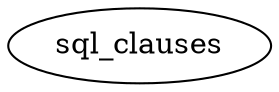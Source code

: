 digraph {
  sql_clauses
    [URL="https://github.com/Crary-Systems/tree-sitter-tsql/blob/main/grammar.js#L118"]
}
